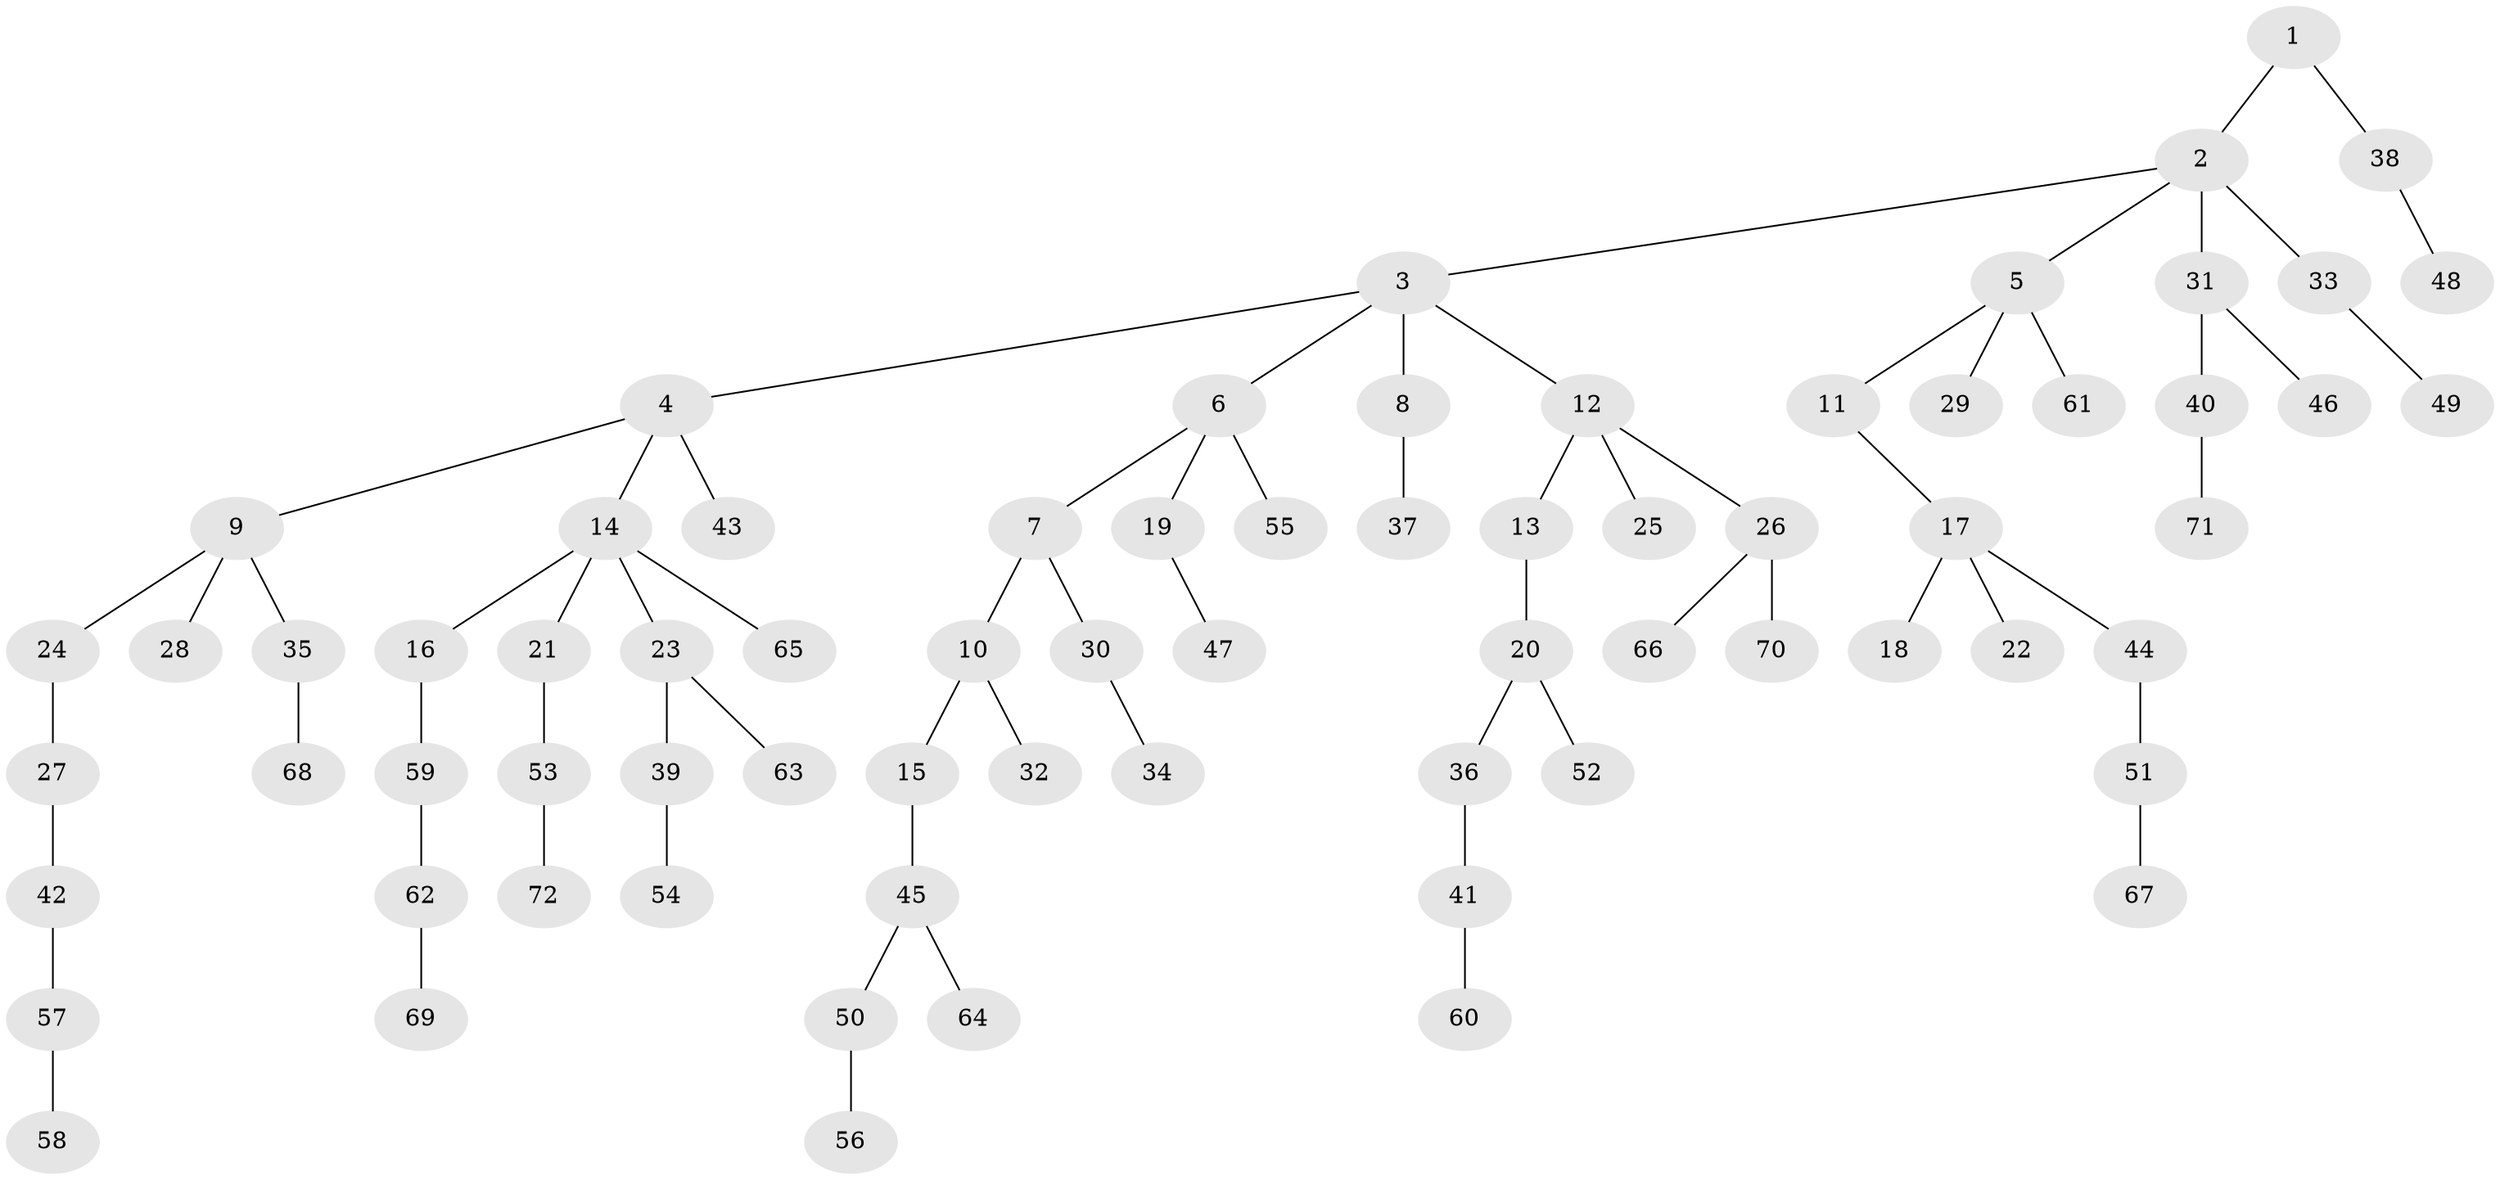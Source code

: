 // Generated by graph-tools (version 1.1) at 2025/36/03/09/25 02:36:58]
// undirected, 72 vertices, 71 edges
graph export_dot {
graph [start="1"]
  node [color=gray90,style=filled];
  1;
  2;
  3;
  4;
  5;
  6;
  7;
  8;
  9;
  10;
  11;
  12;
  13;
  14;
  15;
  16;
  17;
  18;
  19;
  20;
  21;
  22;
  23;
  24;
  25;
  26;
  27;
  28;
  29;
  30;
  31;
  32;
  33;
  34;
  35;
  36;
  37;
  38;
  39;
  40;
  41;
  42;
  43;
  44;
  45;
  46;
  47;
  48;
  49;
  50;
  51;
  52;
  53;
  54;
  55;
  56;
  57;
  58;
  59;
  60;
  61;
  62;
  63;
  64;
  65;
  66;
  67;
  68;
  69;
  70;
  71;
  72;
  1 -- 2;
  1 -- 38;
  2 -- 3;
  2 -- 5;
  2 -- 31;
  2 -- 33;
  3 -- 4;
  3 -- 6;
  3 -- 8;
  3 -- 12;
  4 -- 9;
  4 -- 14;
  4 -- 43;
  5 -- 11;
  5 -- 29;
  5 -- 61;
  6 -- 7;
  6 -- 19;
  6 -- 55;
  7 -- 10;
  7 -- 30;
  8 -- 37;
  9 -- 24;
  9 -- 28;
  9 -- 35;
  10 -- 15;
  10 -- 32;
  11 -- 17;
  12 -- 13;
  12 -- 25;
  12 -- 26;
  13 -- 20;
  14 -- 16;
  14 -- 21;
  14 -- 23;
  14 -- 65;
  15 -- 45;
  16 -- 59;
  17 -- 18;
  17 -- 22;
  17 -- 44;
  19 -- 47;
  20 -- 36;
  20 -- 52;
  21 -- 53;
  23 -- 39;
  23 -- 63;
  24 -- 27;
  26 -- 66;
  26 -- 70;
  27 -- 42;
  30 -- 34;
  31 -- 40;
  31 -- 46;
  33 -- 49;
  35 -- 68;
  36 -- 41;
  38 -- 48;
  39 -- 54;
  40 -- 71;
  41 -- 60;
  42 -- 57;
  44 -- 51;
  45 -- 50;
  45 -- 64;
  50 -- 56;
  51 -- 67;
  53 -- 72;
  57 -- 58;
  59 -- 62;
  62 -- 69;
}
